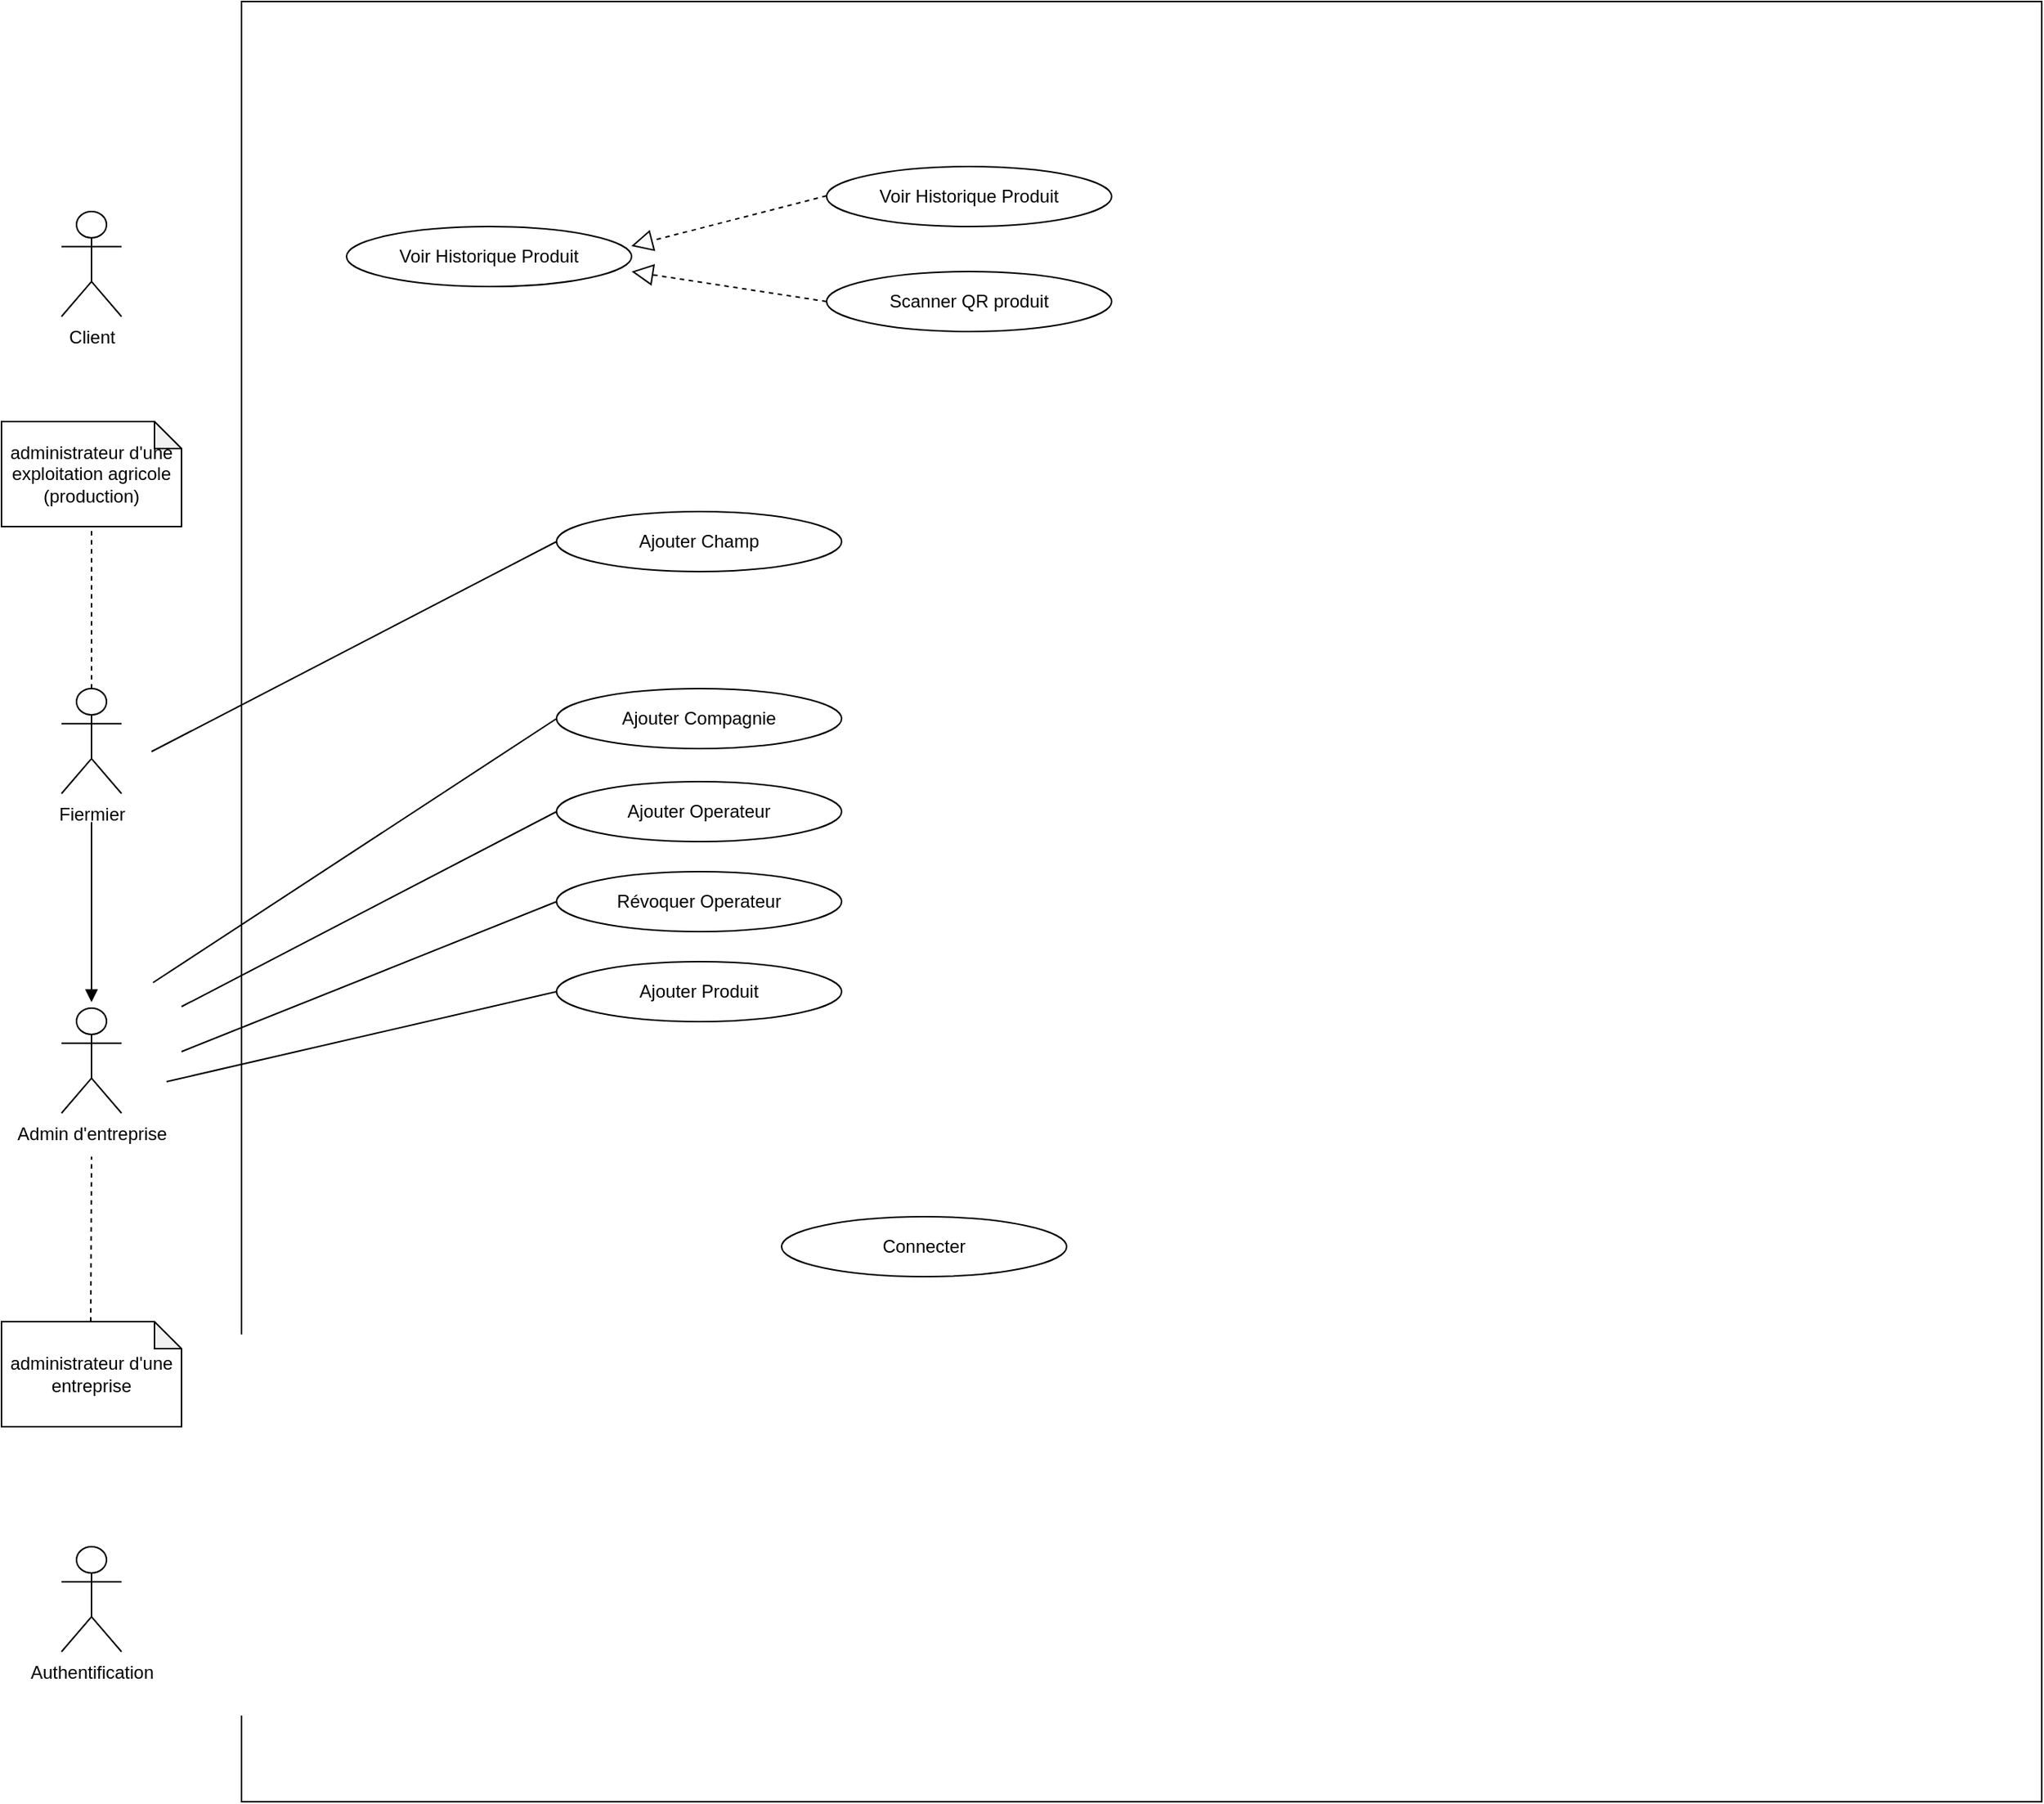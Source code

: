 <mxfile version="12.9.10" type="github">
  <diagram id="YpBe-z9ydHaREtKA_Qj9" name="Page-1">
    <mxGraphModel dx="740" dy="2014" grid="1" gridSize="10" guides="1" tooltips="1" connect="1" arrows="1" fold="1" page="1" pageScale="1" pageWidth="827" pageHeight="1169" math="0" shadow="0">
      <root>
        <mxCell id="0" />
        <mxCell id="1" parent="0" />
        <mxCell id="3LTx538stvDvCSywU0wL-1" value="" style="whiteSpace=wrap;html=1;aspect=fixed;" vertex="1" parent="1">
          <mxGeometry x="340" y="-850" width="1200" height="1200" as="geometry" />
        </mxCell>
        <mxCell id="3LTx538stvDvCSywU0wL-17" value="Client" style="shape=umlActor;verticalLabelPosition=bottom;labelBackgroundColor=#ffffff;verticalAlign=top;html=1;outlineConnect=0;" vertex="1" parent="1">
          <mxGeometry x="220" y="-710" width="40" height="70" as="geometry" />
        </mxCell>
        <mxCell id="3LTx538stvDvCSywU0wL-18" value="Fiermier" style="shape=umlActor;verticalLabelPosition=bottom;labelBackgroundColor=#ffffff;verticalAlign=top;html=1;outlineConnect=0;" vertex="1" parent="1">
          <mxGeometry x="220" y="-392" width="40" height="70" as="geometry" />
        </mxCell>
        <mxCell id="3LTx538stvDvCSywU0wL-19" value="administrateur d&#39;une exploitation agricole (production)" style="shape=note;whiteSpace=wrap;html=1;backgroundOutline=1;darkOpacity=0.05;size=18;" vertex="1" parent="1">
          <mxGeometry x="180" y="-570" width="120" height="70" as="geometry" />
        </mxCell>
        <mxCell id="3LTx538stvDvCSywU0wL-20" value="" style="endArrow=none;dashed=1;html=1;entryX=0.5;entryY=1;entryDx=0;entryDy=0;entryPerimeter=0;exitX=0.5;exitY=0;exitDx=0;exitDy=0;exitPerimeter=0;" edge="1" parent="1" source="3LTx538stvDvCSywU0wL-18" target="3LTx538stvDvCSywU0wL-19">
          <mxGeometry width="50" height="50" relative="1" as="geometry">
            <mxPoint x="200" y="-390" as="sourcePoint" />
            <mxPoint x="250" y="-440" as="targetPoint" />
          </mxGeometry>
        </mxCell>
        <mxCell id="3LTx538stvDvCSywU0wL-21" value="Admin d&#39;entreprise" style="shape=umlActor;verticalLabelPosition=bottom;labelBackgroundColor=#ffffff;verticalAlign=top;html=1;outlineConnect=0;" vertex="1" parent="1">
          <mxGeometry x="220" y="-179" width="40" height="70" as="geometry" />
        </mxCell>
        <mxCell id="3LTx538stvDvCSywU0wL-31" value="" style="endArrow=block;endFill=1;endSize=6;html=1;entryX=0.5;entryY=0;entryDx=0;entryDy=0;entryPerimeter=0;" edge="1" parent="1">
          <mxGeometry width="100" relative="1" as="geometry">
            <mxPoint x="240" y="-303" as="sourcePoint" />
            <mxPoint x="240" y="-183" as="targetPoint" />
          </mxGeometry>
        </mxCell>
        <mxCell id="3LTx538stvDvCSywU0wL-34" value="administrateur d&#39;une entreprise" style="shape=note;whiteSpace=wrap;html=1;backgroundOutline=1;darkOpacity=0.05;size=18;" vertex="1" parent="1">
          <mxGeometry x="180" y="30" width="120" height="70" as="geometry" />
        </mxCell>
        <mxCell id="3LTx538stvDvCSywU0wL-35" value="" style="endArrow=none;dashed=1;html=1;exitX=0.5;exitY=0;exitDx=0;exitDy=0;exitPerimeter=0;" edge="1" parent="1">
          <mxGeometry width="50" height="50" relative="1" as="geometry">
            <mxPoint x="239.5" y="30" as="sourcePoint" />
            <mxPoint x="240" y="-80" as="targetPoint" />
          </mxGeometry>
        </mxCell>
        <mxCell id="3LTx538stvDvCSywU0wL-36" value="Authentification" style="shape=umlActor;verticalLabelPosition=bottom;labelBackgroundColor=#ffffff;verticalAlign=top;html=1;outlineConnect=0;" vertex="1" parent="1">
          <mxGeometry x="220" y="180" width="40" height="70" as="geometry" />
        </mxCell>
        <mxCell id="3LTx538stvDvCSywU0wL-37" value="Voir Historique Produit" style="ellipse;whiteSpace=wrap;html=1;" vertex="1" parent="1">
          <mxGeometry x="410" y="-700" width="190" height="40" as="geometry" />
        </mxCell>
        <mxCell id="3LTx538stvDvCSywU0wL-38" value="Voir Historique Produit" style="ellipse;whiteSpace=wrap;html=1;" vertex="1" parent="1">
          <mxGeometry x="730" y="-740" width="190" height="40" as="geometry" />
        </mxCell>
        <mxCell id="3LTx538stvDvCSywU0wL-39" value="Scanner QR produit" style="ellipse;whiteSpace=wrap;html=1;" vertex="1" parent="1">
          <mxGeometry x="730" y="-670" width="190" height="40" as="geometry" />
        </mxCell>
        <mxCell id="3LTx538stvDvCSywU0wL-42" value="" style="endArrow=block;dashed=1;endFill=0;endSize=12;html=1;entryX=0.999;entryY=0.325;entryDx=0;entryDy=0;entryPerimeter=0;" edge="1" parent="1" target="3LTx538stvDvCSywU0wL-37">
          <mxGeometry width="160" relative="1" as="geometry">
            <mxPoint x="730" y="-720.5" as="sourcePoint" />
            <mxPoint x="890" y="-720.5" as="targetPoint" />
          </mxGeometry>
        </mxCell>
        <mxCell id="3LTx538stvDvCSywU0wL-43" value="" style="endArrow=block;dashed=1;endFill=0;endSize=12;html=1;exitX=0;exitY=0.5;exitDx=0;exitDy=0;entryX=1;entryY=0.75;entryDx=0;entryDy=0;entryPerimeter=0;" edge="1" parent="1" source="3LTx538stvDvCSywU0wL-39" target="3LTx538stvDvCSywU0wL-37">
          <mxGeometry width="160" relative="1" as="geometry">
            <mxPoint x="740" y="-710.5" as="sourcePoint" />
            <mxPoint x="596" y="-680" as="targetPoint" />
          </mxGeometry>
        </mxCell>
        <mxCell id="3LTx538stvDvCSywU0wL-44" value="Ajouter Champ" style="ellipse;whiteSpace=wrap;html=1;" vertex="1" parent="1">
          <mxGeometry x="550" y="-510" width="190" height="40" as="geometry" />
        </mxCell>
        <mxCell id="3LTx538stvDvCSywU0wL-45" value="Ajouter Produit" style="ellipse;whiteSpace=wrap;html=1;" vertex="1" parent="1">
          <mxGeometry x="550" y="-210" width="190" height="40" as="geometry" />
        </mxCell>
        <mxCell id="3LTx538stvDvCSywU0wL-46" value="Révoquer Operateur" style="ellipse;whiteSpace=wrap;html=1;" vertex="1" parent="1">
          <mxGeometry x="550" y="-270" width="190" height="40" as="geometry" />
        </mxCell>
        <mxCell id="3LTx538stvDvCSywU0wL-47" value="Ajouter Compagnie" style="ellipse;whiteSpace=wrap;html=1;" vertex="1" parent="1">
          <mxGeometry x="550" y="-392" width="190" height="40" as="geometry" />
        </mxCell>
        <mxCell id="3LTx538stvDvCSywU0wL-48" value="Ajouter Operateur" style="ellipse;whiteSpace=wrap;html=1;" vertex="1" parent="1">
          <mxGeometry x="550" y="-330" width="190" height="40" as="geometry" />
        </mxCell>
        <mxCell id="3LTx538stvDvCSywU0wL-49" value="" style="endArrow=none;html=1;entryX=0;entryY=0.5;entryDx=0;entryDy=0;" edge="1" parent="1" target="3LTx538stvDvCSywU0wL-44">
          <mxGeometry width="50" height="50" relative="1" as="geometry">
            <mxPoint x="280" y="-350" as="sourcePoint" />
            <mxPoint x="460" y="-490" as="targetPoint" />
          </mxGeometry>
        </mxCell>
        <mxCell id="3LTx538stvDvCSywU0wL-50" value="" style="endArrow=none;html=1;entryX=0;entryY=0.5;entryDx=0;entryDy=0;" edge="1" parent="1">
          <mxGeometry width="50" height="50" relative="1" as="geometry">
            <mxPoint x="300" y="-180" as="sourcePoint" />
            <mxPoint x="550" y="-310" as="targetPoint" />
          </mxGeometry>
        </mxCell>
        <mxCell id="3LTx538stvDvCSywU0wL-52" value="" style="endArrow=none;html=1;entryX=0;entryY=0.5;entryDx=0;entryDy=0;" edge="1" parent="1" target="3LTx538stvDvCSywU0wL-46">
          <mxGeometry width="50" height="50" relative="1" as="geometry">
            <mxPoint x="300" y="-150" as="sourcePoint" />
            <mxPoint x="550" y="-280" as="targetPoint" />
          </mxGeometry>
        </mxCell>
        <mxCell id="3LTx538stvDvCSywU0wL-53" value="" style="endArrow=none;html=1;entryX=0;entryY=0.5;entryDx=0;entryDy=0;" edge="1" parent="1" target="3LTx538stvDvCSywU0wL-45">
          <mxGeometry width="50" height="50" relative="1" as="geometry">
            <mxPoint x="290" y="-130" as="sourcePoint" />
            <mxPoint x="560" y="-240" as="targetPoint" />
          </mxGeometry>
        </mxCell>
        <mxCell id="3LTx538stvDvCSywU0wL-54" value="" style="endArrow=none;html=1;entryX=0;entryY=0.5;entryDx=0;entryDy=0;" edge="1" parent="1" target="3LTx538stvDvCSywU0wL-47">
          <mxGeometry width="50" height="50" relative="1" as="geometry">
            <mxPoint x="281" y="-196" as="sourcePoint" />
            <mxPoint x="551" y="-336" as="targetPoint" />
          </mxGeometry>
        </mxCell>
        <mxCell id="3LTx538stvDvCSywU0wL-55" value="Connecter" style="ellipse;whiteSpace=wrap;html=1;" vertex="1" parent="1">
          <mxGeometry x="700" y="-40" width="190" height="40" as="geometry" />
        </mxCell>
      </root>
    </mxGraphModel>
  </diagram>
</mxfile>
